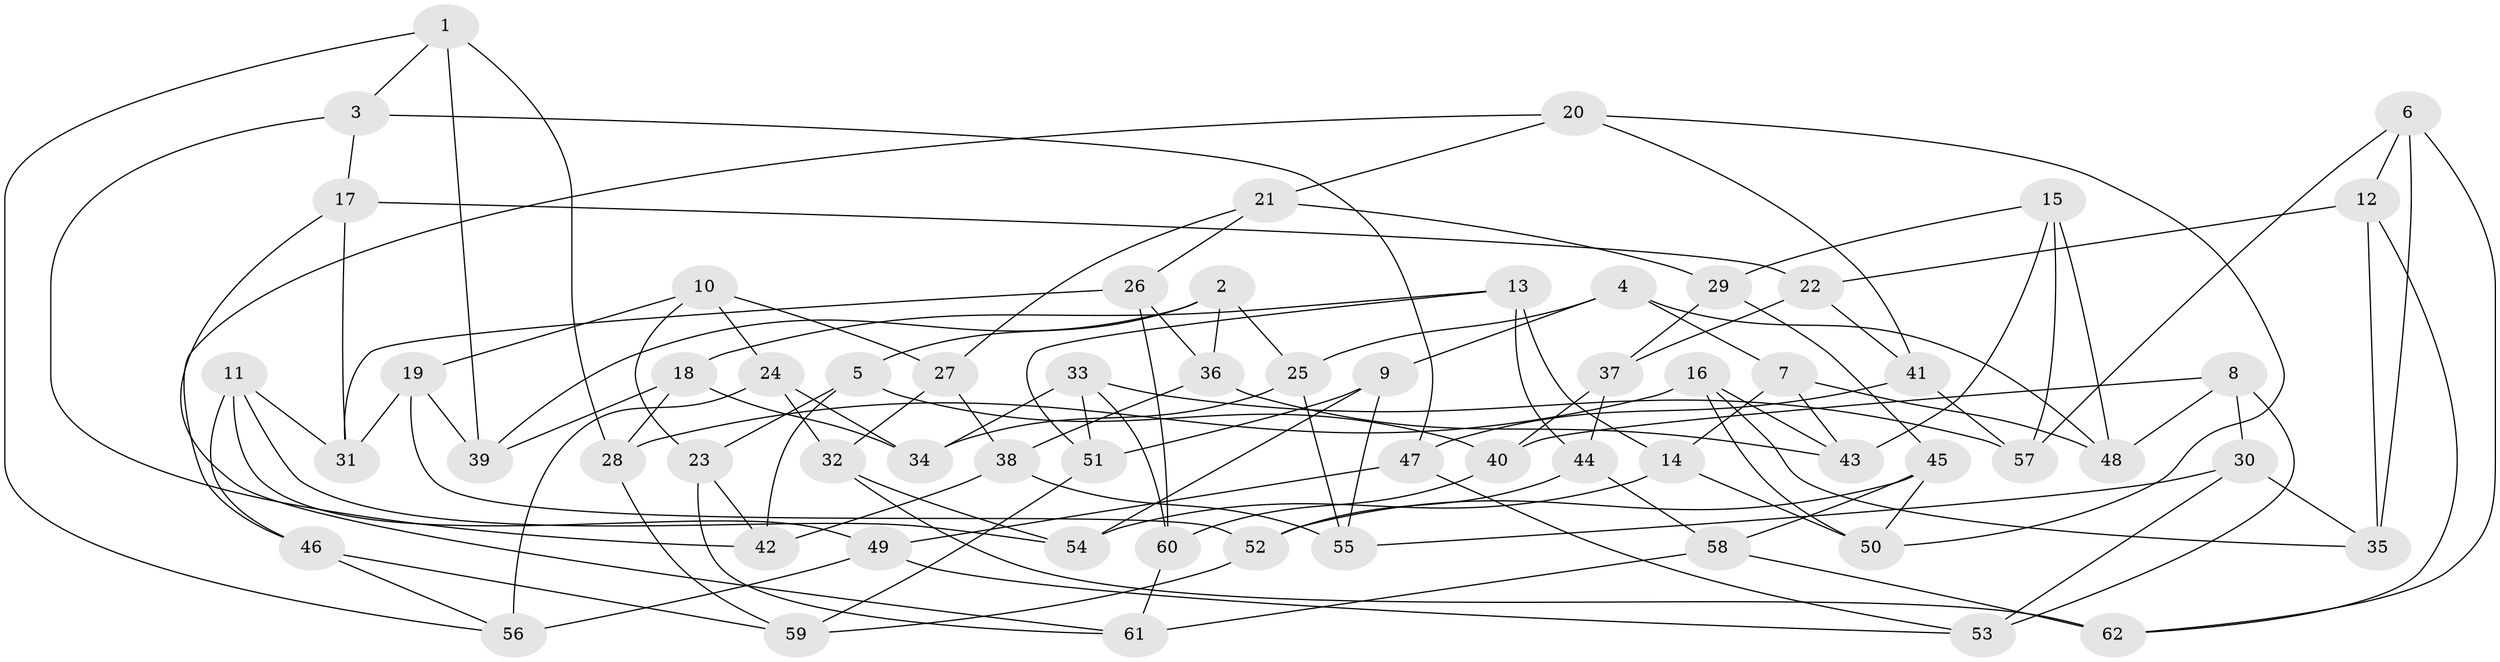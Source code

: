 // Generated by graph-tools (version 1.1) at 2025/11/02/27/25 16:11:48]
// undirected, 62 vertices, 124 edges
graph export_dot {
graph [start="1"]
  node [color=gray90,style=filled];
  1;
  2;
  3;
  4;
  5;
  6;
  7;
  8;
  9;
  10;
  11;
  12;
  13;
  14;
  15;
  16;
  17;
  18;
  19;
  20;
  21;
  22;
  23;
  24;
  25;
  26;
  27;
  28;
  29;
  30;
  31;
  32;
  33;
  34;
  35;
  36;
  37;
  38;
  39;
  40;
  41;
  42;
  43;
  44;
  45;
  46;
  47;
  48;
  49;
  50;
  51;
  52;
  53;
  54;
  55;
  56;
  57;
  58;
  59;
  60;
  61;
  62;
  1 -- 39;
  1 -- 28;
  1 -- 3;
  1 -- 56;
  2 -- 36;
  2 -- 25;
  2 -- 5;
  2 -- 39;
  3 -- 47;
  3 -- 42;
  3 -- 17;
  4 -- 7;
  4 -- 9;
  4 -- 48;
  4 -- 25;
  5 -- 23;
  5 -- 42;
  5 -- 40;
  6 -- 35;
  6 -- 12;
  6 -- 62;
  6 -- 57;
  7 -- 14;
  7 -- 43;
  7 -- 48;
  8 -- 53;
  8 -- 48;
  8 -- 30;
  8 -- 40;
  9 -- 55;
  9 -- 51;
  9 -- 54;
  10 -- 27;
  10 -- 23;
  10 -- 19;
  10 -- 24;
  11 -- 54;
  11 -- 31;
  11 -- 46;
  11 -- 49;
  12 -- 35;
  12 -- 62;
  12 -- 22;
  13 -- 44;
  13 -- 14;
  13 -- 18;
  13 -- 51;
  14 -- 50;
  14 -- 54;
  15 -- 48;
  15 -- 43;
  15 -- 29;
  15 -- 57;
  16 -- 50;
  16 -- 28;
  16 -- 43;
  16 -- 35;
  17 -- 61;
  17 -- 22;
  17 -- 31;
  18 -- 28;
  18 -- 34;
  18 -- 39;
  19 -- 52;
  19 -- 31;
  19 -- 39;
  20 -- 46;
  20 -- 41;
  20 -- 50;
  20 -- 21;
  21 -- 27;
  21 -- 26;
  21 -- 29;
  22 -- 41;
  22 -- 37;
  23 -- 61;
  23 -- 42;
  24 -- 56;
  24 -- 32;
  24 -- 34;
  25 -- 55;
  25 -- 34;
  26 -- 31;
  26 -- 36;
  26 -- 60;
  27 -- 38;
  27 -- 32;
  28 -- 59;
  29 -- 45;
  29 -- 37;
  30 -- 35;
  30 -- 55;
  30 -- 53;
  32 -- 54;
  32 -- 62;
  33 -- 60;
  33 -- 51;
  33 -- 34;
  33 -- 57;
  36 -- 38;
  36 -- 43;
  37 -- 44;
  37 -- 40;
  38 -- 55;
  38 -- 42;
  40 -- 60;
  41 -- 47;
  41 -- 57;
  44 -- 52;
  44 -- 58;
  45 -- 52;
  45 -- 58;
  45 -- 50;
  46 -- 56;
  46 -- 59;
  47 -- 53;
  47 -- 49;
  49 -- 53;
  49 -- 56;
  51 -- 59;
  52 -- 59;
  58 -- 62;
  58 -- 61;
  60 -- 61;
}
